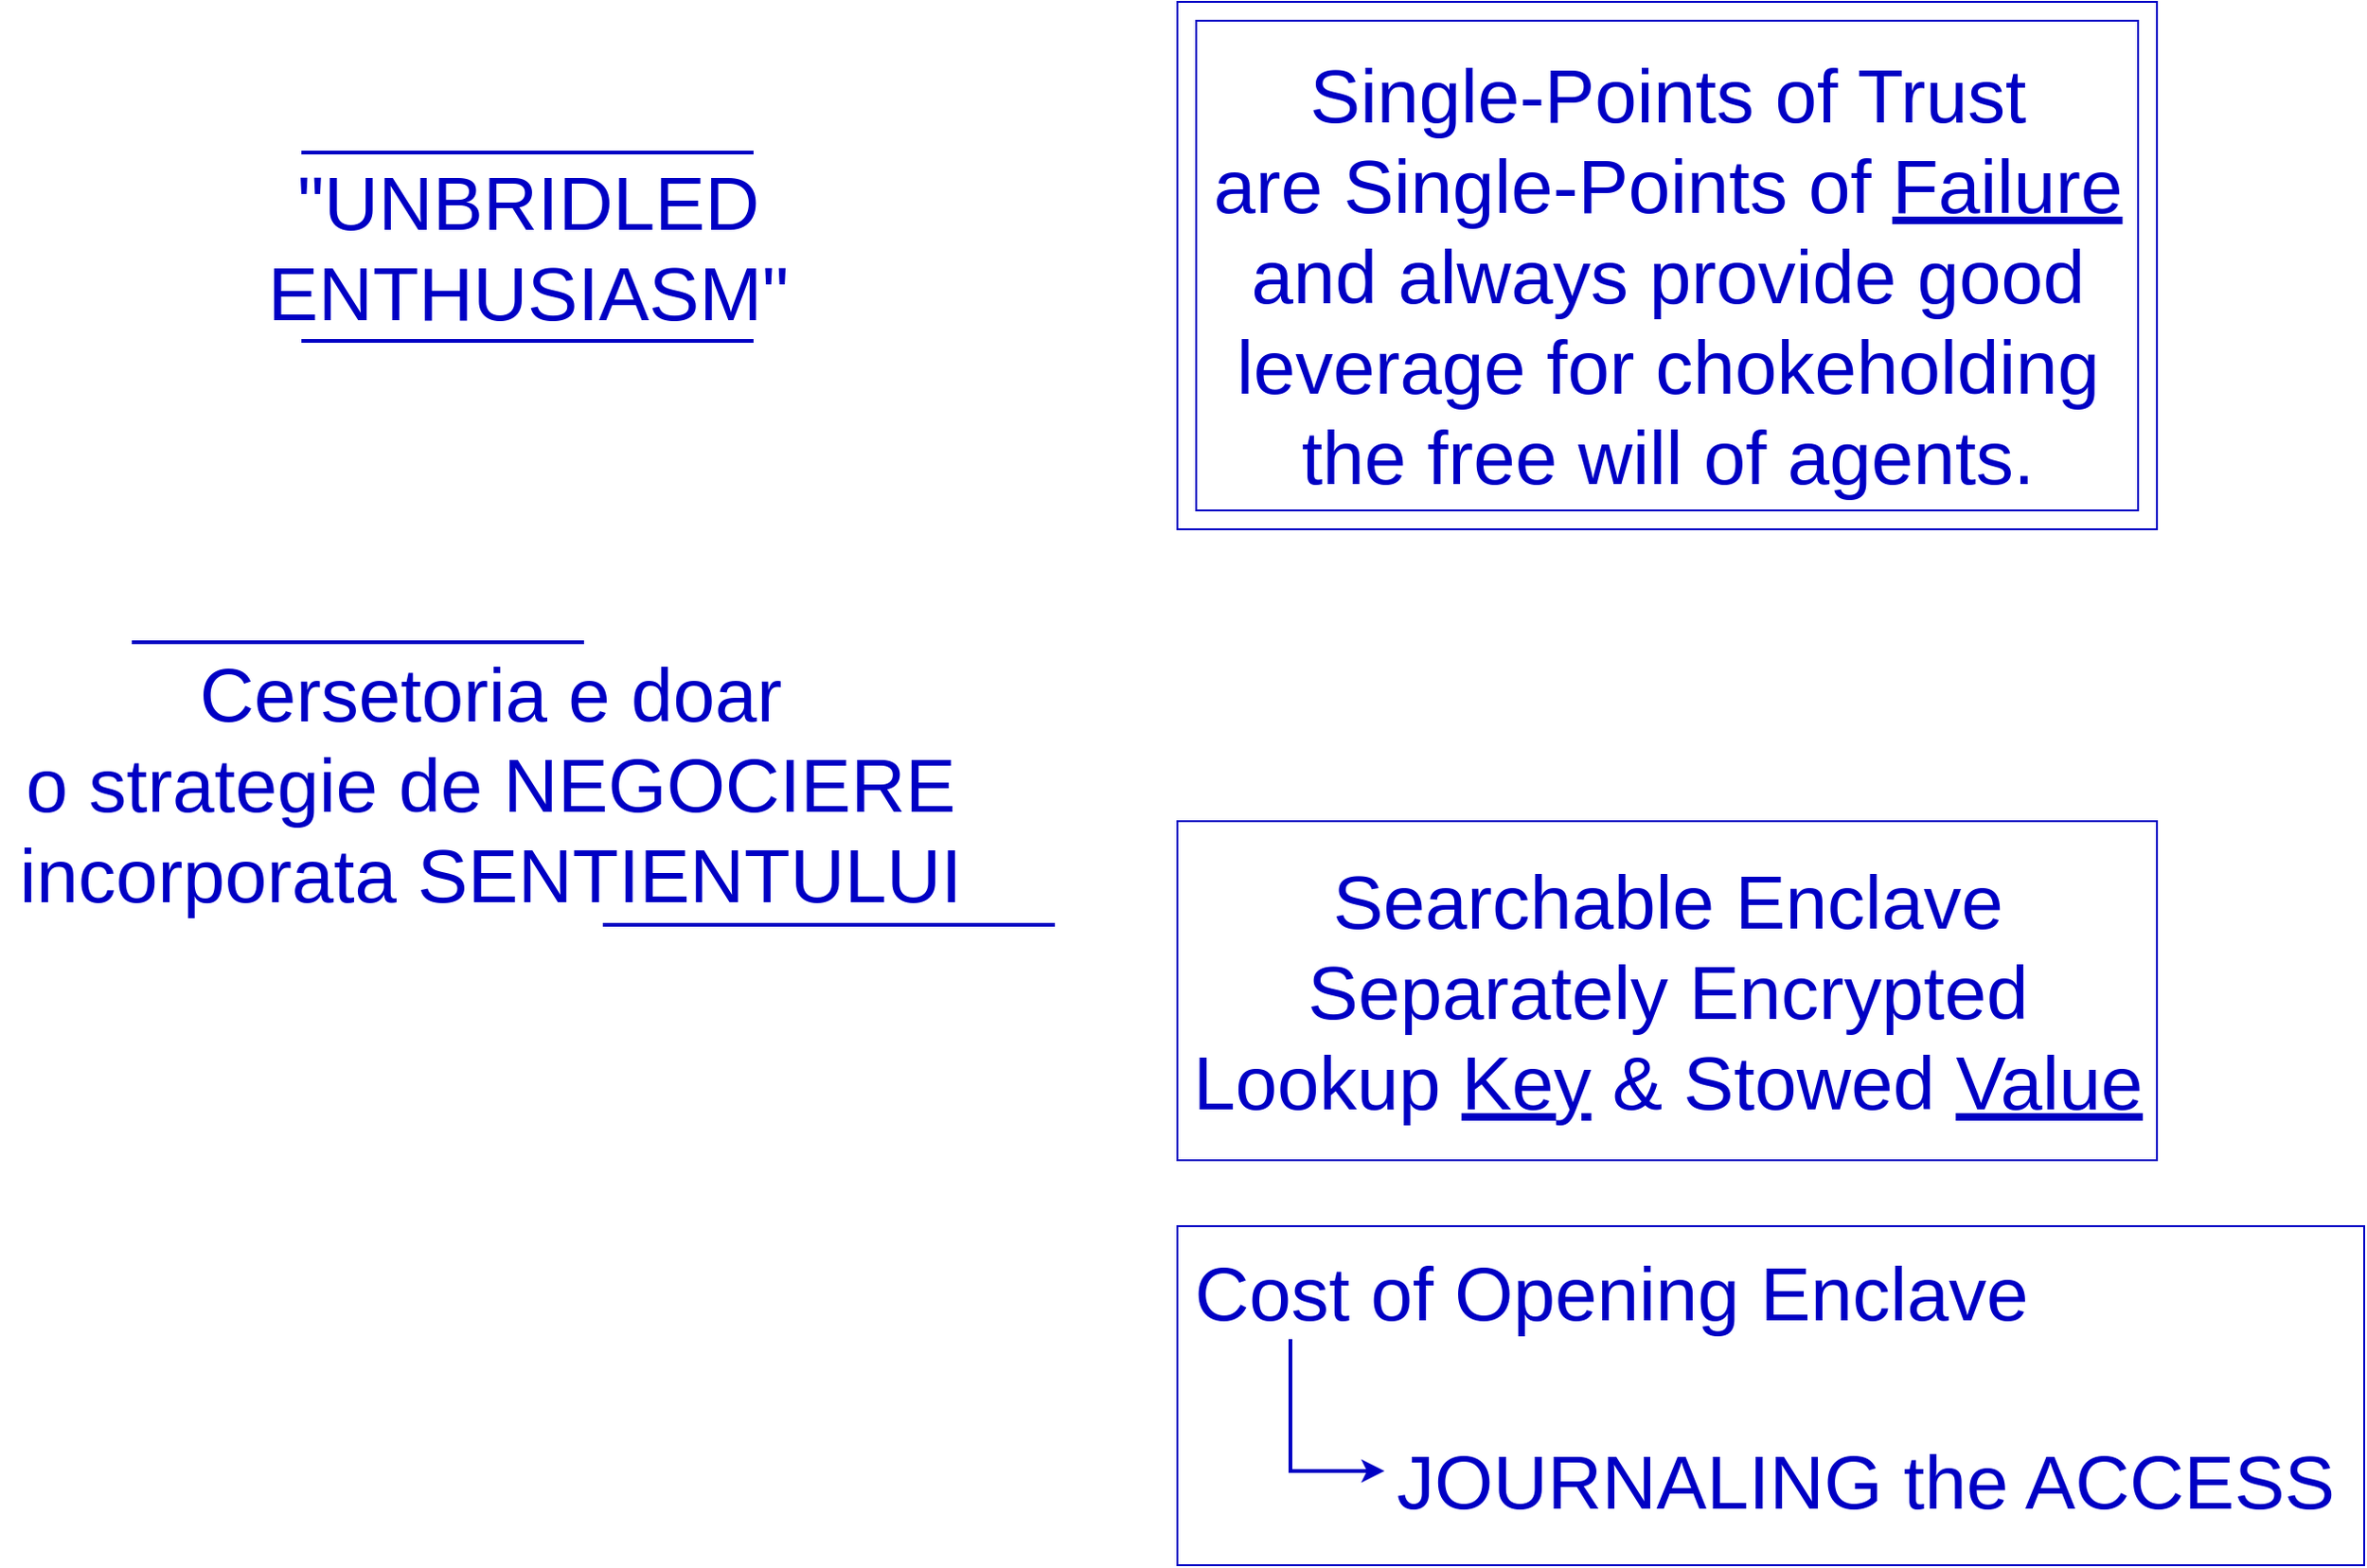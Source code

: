 <mxfile version="17.4.6" type="github">
  <diagram id="htyMaiwMrPho2nzeNUUo" name="Page-1">
    <mxGraphModel dx="1713" dy="1848" grid="1" gridSize="10" guides="1" tooltips="1" connect="1" arrows="1" fold="1" page="1" pageScale="1" pageWidth="850" pageHeight="1100" math="0" shadow="0">
      <root>
        <mxCell id="0" />
        <mxCell id="1" parent="0" />
        <mxCell id="PRsWCS1iDuzdVmfPvlum-1" value="&lt;font style=&quot;font-size: 40px&quot; color=&quot;#0000c4&quot;&gt;&quot;UNBRIDLED&lt;br&gt;ENTHUSIASM&quot;&lt;/font&gt;" style="text;html=1;align=center;verticalAlign=middle;resizable=0;points=[];autosize=1;strokeColor=none;fillColor=none;" vertex="1" parent="1">
          <mxGeometry x="220" y="215" width="290" height="50" as="geometry" />
        </mxCell>
        <mxCell id="PRsWCS1iDuzdVmfPvlum-2" value="Cersetoria e doar&lt;br&gt;o strategie de NEGOCIERE&lt;br&gt;incorporata SENTIENTULUI" style="text;html=1;align=center;verticalAlign=middle;resizable=0;points=[];autosize=1;strokeColor=none;fillColor=none;fontSize=40;fontColor=#0000C4;" vertex="1" parent="1">
          <mxGeometry x="85" y="450" width="520" height="150" as="geometry" />
        </mxCell>
        <mxCell id="PRsWCS1iDuzdVmfPvlum-3" value="" style="endArrow=none;html=1;rounded=0;fontSize=40;fontColor=#0000C4;strokeColor=#0000C4;strokeWidth=2;" edge="1" parent="1">
          <mxGeometry width="50" height="50" relative="1" as="geometry">
            <mxPoint x="245" y="290" as="sourcePoint" />
            <mxPoint x="485" y="290" as="targetPoint" />
          </mxGeometry>
        </mxCell>
        <mxCell id="PRsWCS1iDuzdVmfPvlum-4" value="" style="endArrow=none;html=1;rounded=0;fontSize=40;fontColor=#0000C4;strokeColor=#0000C4;strokeWidth=2;" edge="1" parent="1">
          <mxGeometry width="50" height="50" relative="1" as="geometry">
            <mxPoint x="245" y="190" as="sourcePoint" />
            <mxPoint x="485" y="190" as="targetPoint" />
          </mxGeometry>
        </mxCell>
        <mxCell id="PRsWCS1iDuzdVmfPvlum-5" value="" style="endArrow=none;html=1;rounded=0;fontSize=40;fontColor=#0000C4;strokeColor=#0000C4;strokeWidth=2;" edge="1" parent="1">
          <mxGeometry width="50" height="50" relative="1" as="geometry">
            <mxPoint x="155" y="450" as="sourcePoint" />
            <mxPoint x="395" y="450" as="targetPoint" />
          </mxGeometry>
        </mxCell>
        <mxCell id="PRsWCS1iDuzdVmfPvlum-6" value="" style="endArrow=none;html=1;rounded=0;fontSize=40;fontColor=#0000C4;strokeColor=#0000C4;strokeWidth=2;" edge="1" parent="1">
          <mxGeometry width="50" height="50" relative="1" as="geometry">
            <mxPoint x="405" y="600" as="sourcePoint" />
            <mxPoint x="645" y="600" as="targetPoint" />
          </mxGeometry>
        </mxCell>
        <mxCell id="PRsWCS1iDuzdVmfPvlum-7" value="Single-Points of Trust&lt;br&gt;are Single-Points of &lt;u&gt;Failure&lt;/u&gt;&lt;br&gt;and always provide good&lt;br&gt;leverage for chokeholding&lt;br&gt;the free will of agents." style="text;html=1;align=center;verticalAlign=middle;resizable=0;points=[];autosize=1;strokeColor=none;fillColor=none;fontSize=40;fontColor=#0000C4;" vertex="1" parent="1">
          <mxGeometry x="720" y="130" width="500" height="250" as="geometry" />
        </mxCell>
        <mxCell id="PRsWCS1iDuzdVmfPvlum-8" value="Searchable Enclave&lt;br&gt;Separately Encrypted&lt;br&gt;Lookup &lt;u&gt;Key&lt;/u&gt; &amp;amp; Stowed &lt;u&gt;Value&lt;/u&gt;" style="text;html=1;align=center;verticalAlign=middle;resizable=0;points=[];autosize=1;strokeColor=none;fillColor=none;fontSize=40;fontColor=#0000C4;" vertex="1" parent="1">
          <mxGeometry x="710" y="560" width="520" height="150" as="geometry" />
        </mxCell>
        <mxCell id="PRsWCS1iDuzdVmfPvlum-9" value="Cost of Opening Enclave" style="text;html=1;align=center;verticalAlign=middle;resizable=0;points=[];autosize=1;strokeColor=none;fillColor=none;fontSize=40;fontColor=#0000C4;" vertex="1" parent="1">
          <mxGeometry x="710" y="770" width="460" height="50" as="geometry" />
        </mxCell>
        <mxCell id="PRsWCS1iDuzdVmfPvlum-10" value="JOURNALING the ACCESS" style="text;html=1;align=center;verticalAlign=middle;resizable=0;points=[];autosize=1;strokeColor=none;fillColor=none;fontSize=40;fontColor=#0000C4;" vertex="1" parent="1">
          <mxGeometry x="820" y="870" width="510" height="50" as="geometry" />
        </mxCell>
        <mxCell id="PRsWCS1iDuzdVmfPvlum-11" value="" style="endArrow=classic;html=1;rounded=0;fontSize=40;fontColor=#0000C4;strokeColor=#0000C4;strokeWidth=2;" edge="1" parent="1">
          <mxGeometry width="50" height="50" relative="1" as="geometry">
            <mxPoint x="770" y="820" as="sourcePoint" />
            <mxPoint x="820" y="890" as="targetPoint" />
            <Array as="points">
              <mxPoint x="770" y="890" />
            </Array>
          </mxGeometry>
        </mxCell>
        <mxCell id="PRsWCS1iDuzdVmfPvlum-13" value="" style="rounded=0;whiteSpace=wrap;html=1;fontSize=40;fontColor=#0000C4;fillColor=none;strokeColor=#0000C4;" vertex="1" parent="1">
          <mxGeometry x="720" y="120" width="500" height="260" as="geometry" />
        </mxCell>
        <mxCell id="PRsWCS1iDuzdVmfPvlum-14" value="" style="rounded=0;whiteSpace=wrap;html=1;fontSize=40;fontColor=#0000C4;fillColor=none;strokeColor=#0000C4;" vertex="1" parent="1">
          <mxGeometry x="710" y="110" width="520" height="280" as="geometry" />
        </mxCell>
        <mxCell id="PRsWCS1iDuzdVmfPvlum-15" value="" style="rounded=0;whiteSpace=wrap;html=1;fontSize=40;fontColor=#0000C4;fillColor=none;strokeColor=#0000C4;" vertex="1" parent="1">
          <mxGeometry x="710" y="545" width="520" height="180" as="geometry" />
        </mxCell>
        <mxCell id="PRsWCS1iDuzdVmfPvlum-16" value="" style="rounded=0;whiteSpace=wrap;html=1;fontSize=40;fontColor=#0000C4;fillColor=none;strokeColor=#0000C4;" vertex="1" parent="1">
          <mxGeometry x="710" y="760" width="630" height="180" as="geometry" />
        </mxCell>
      </root>
    </mxGraphModel>
  </diagram>
</mxfile>
